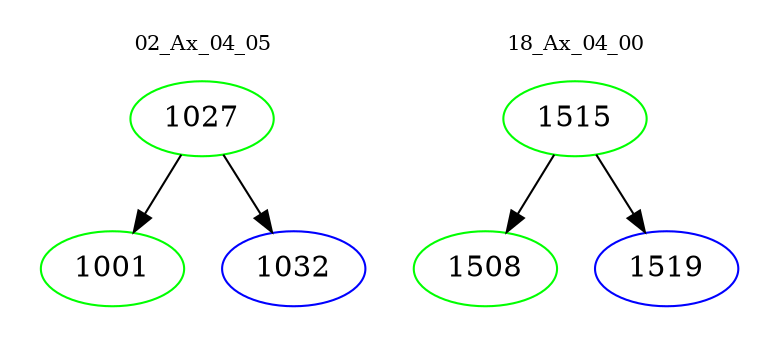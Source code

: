 digraph{
subgraph cluster_0 {
color = white
label = "02_Ax_04_05";
fontsize=10;
T0_1027 [label="1027", color="green"]
T0_1027 -> T0_1001 [color="black"]
T0_1001 [label="1001", color="green"]
T0_1027 -> T0_1032 [color="black"]
T0_1032 [label="1032", color="blue"]
}
subgraph cluster_1 {
color = white
label = "18_Ax_04_00";
fontsize=10;
T1_1515 [label="1515", color="green"]
T1_1515 -> T1_1508 [color="black"]
T1_1508 [label="1508", color="green"]
T1_1515 -> T1_1519 [color="black"]
T1_1519 [label="1519", color="blue"]
}
}
